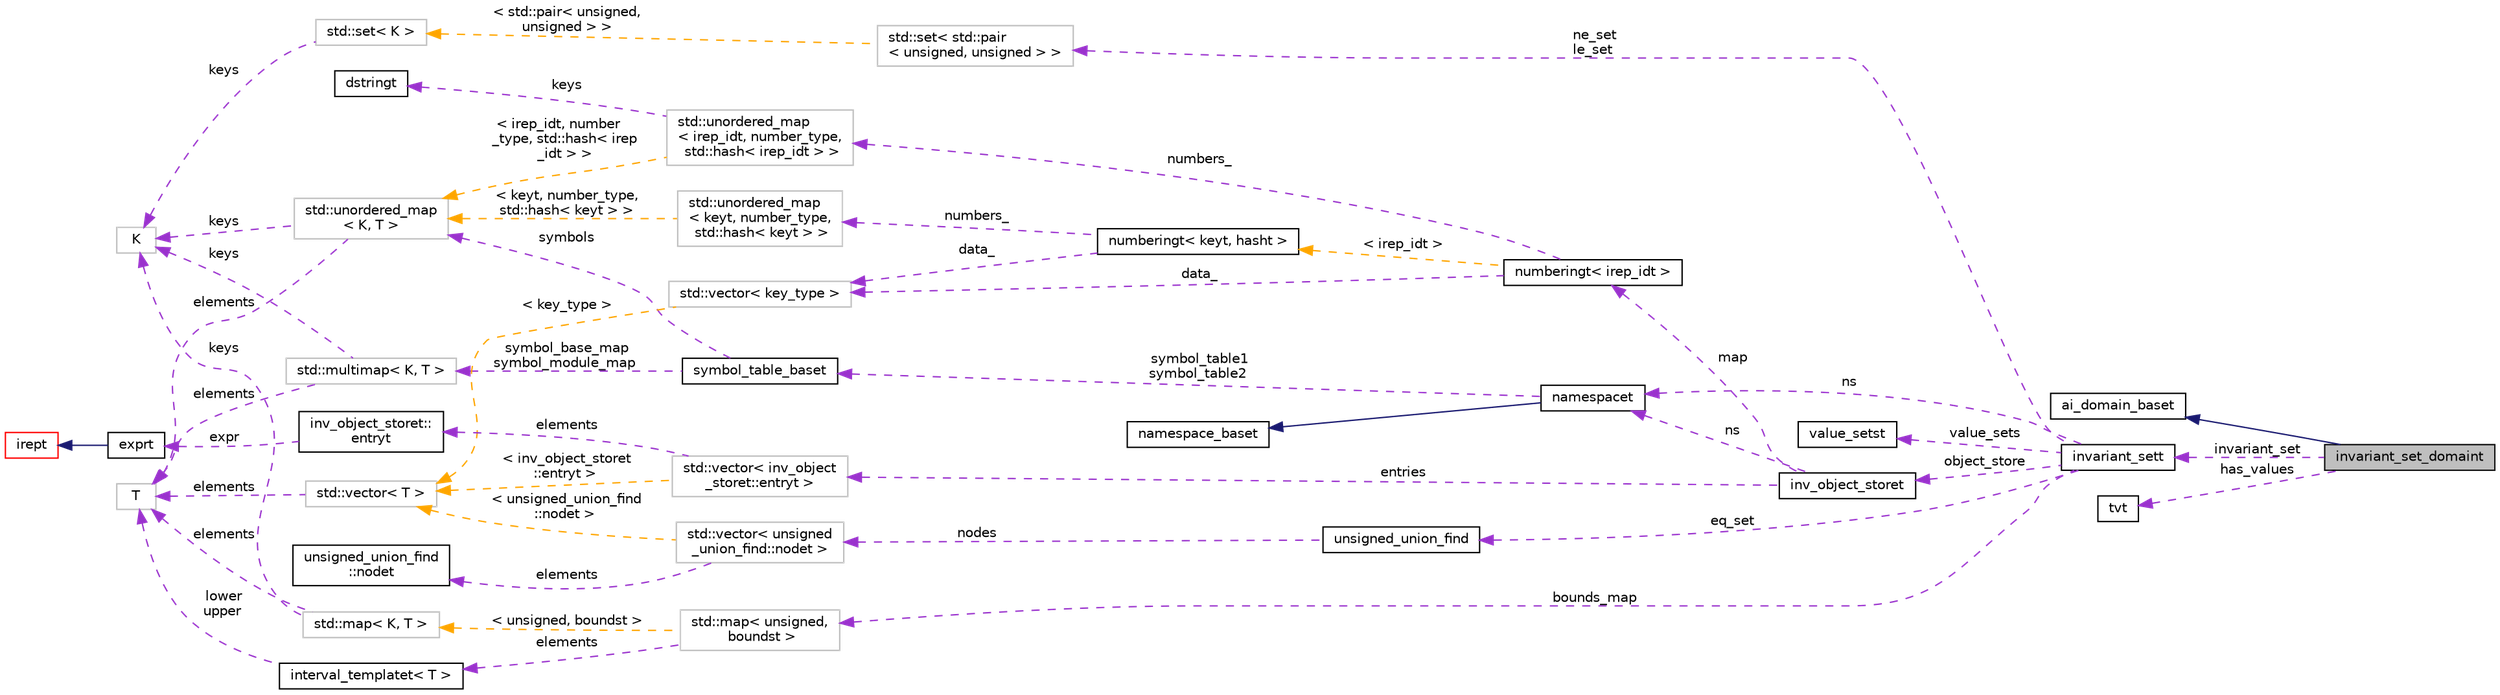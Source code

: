 digraph "invariant_set_domaint"
{
 // LATEX_PDF_SIZE
  bgcolor="transparent";
  edge [fontname="Helvetica",fontsize="10",labelfontname="Helvetica",labelfontsize="10"];
  node [fontname="Helvetica",fontsize="10",shape=record];
  rankdir="LR";
  Node1 [label="invariant_set_domaint",height=0.2,width=0.4,color="black", fillcolor="grey75", style="filled", fontcolor="black",tooltip=" "];
  Node2 -> Node1 [dir="back",color="midnightblue",fontsize="10",style="solid",fontname="Helvetica"];
  Node2 [label="ai_domain_baset",height=0.2,width=0.4,color="black",URL="$classai__domain__baset.html",tooltip="The interface offered by a domain, allows code to manipulate domains without knowing their exact type..."];
  Node3 -> Node1 [dir="back",color="darkorchid3",fontsize="10",style="dashed",label=" invariant_set" ,fontname="Helvetica"];
  Node3 [label="invariant_sett",height=0.2,width=0.4,color="black",URL="$classinvariant__sett.html",tooltip=" "];
  Node4 -> Node3 [dir="back",color="darkorchid3",fontsize="10",style="dashed",label=" object_store" ,fontname="Helvetica"];
  Node4 [label="inv_object_storet",height=0.2,width=0.4,color="black",URL="$classinv__object__storet.html",tooltip=" "];
  Node5 -> Node4 [dir="back",color="darkorchid3",fontsize="10",style="dashed",label=" ns" ,fontname="Helvetica"];
  Node5 [label="namespacet",height=0.2,width=0.4,color="black",URL="$classnamespacet.html",tooltip="A namespacet is essentially one or two symbol tables bound together, to allow for symbol lookups in t..."];
  Node6 -> Node5 [dir="back",color="midnightblue",fontsize="10",style="solid",fontname="Helvetica"];
  Node6 [label="namespace_baset",height=0.2,width=0.4,color="black",URL="$classnamespace__baset.html",tooltip="Basic interface for a namespace."];
  Node7 -> Node5 [dir="back",color="darkorchid3",fontsize="10",style="dashed",label=" symbol_table1\nsymbol_table2" ,fontname="Helvetica"];
  Node7 [label="symbol_table_baset",height=0.2,width=0.4,color="black",URL="$classsymbol__table__baset.html",tooltip="The symbol table base class interface."];
  Node8 -> Node7 [dir="back",color="darkorchid3",fontsize="10",style="dashed",label=" symbol_base_map\nsymbol_module_map" ,fontname="Helvetica"];
  Node8 [label="std::multimap\< K, T \>",height=0.2,width=0.4,color="grey75",tooltip="STL class."];
  Node9 -> Node8 [dir="back",color="darkorchid3",fontsize="10",style="dashed",label=" keys" ,fontname="Helvetica"];
  Node9 [label="K",height=0.2,width=0.4,color="grey75",tooltip=" "];
  Node10 -> Node8 [dir="back",color="darkorchid3",fontsize="10",style="dashed",label=" elements" ,fontname="Helvetica"];
  Node10 [label="T",height=0.2,width=0.4,color="grey75",tooltip=" "];
  Node11 -> Node7 [dir="back",color="darkorchid3",fontsize="10",style="dashed",label=" symbols" ,fontname="Helvetica"];
  Node11 [label="std::unordered_map\l\< K, T \>",height=0.2,width=0.4,color="grey75",tooltip="STL class."];
  Node9 -> Node11 [dir="back",color="darkorchid3",fontsize="10",style="dashed",label=" keys" ,fontname="Helvetica"];
  Node10 -> Node11 [dir="back",color="darkorchid3",fontsize="10",style="dashed",label=" elements" ,fontname="Helvetica"];
  Node12 -> Node4 [dir="back",color="darkorchid3",fontsize="10",style="dashed",label=" map" ,fontname="Helvetica"];
  Node12 [label="numberingt\< irep_idt \>",height=0.2,width=0.4,color="black",URL="$classnumberingt.html",tooltip=" "];
  Node13 -> Node12 [dir="back",color="darkorchid3",fontsize="10",style="dashed",label=" numbers_" ,fontname="Helvetica"];
  Node13 [label="std::unordered_map\l\< irep_idt, number_type,\l std::hash\< irep_idt \> \>",height=0.2,width=0.4,color="grey75",tooltip=" "];
  Node14 -> Node13 [dir="back",color="darkorchid3",fontsize="10",style="dashed",label=" keys" ,fontname="Helvetica"];
  Node14 [label="dstringt",height=0.2,width=0.4,color="black",URL="$classdstringt.html",tooltip="dstringt has one field, an unsigned integer no which is an index into a static table of strings."];
  Node11 -> Node13 [dir="back",color="orange",fontsize="10",style="dashed",label=" \< irep_idt, number\l_type, std::hash\< irep\l_idt \> \>" ,fontname="Helvetica"];
  Node15 -> Node12 [dir="back",color="darkorchid3",fontsize="10",style="dashed",label=" data_" ,fontname="Helvetica"];
  Node15 [label="std::vector\< key_type \>",height=0.2,width=0.4,color="grey75",tooltip=" "];
  Node16 -> Node15 [dir="back",color="orange",fontsize="10",style="dashed",label=" \< key_type \>" ,fontname="Helvetica"];
  Node16 [label="std::vector\< T \>",height=0.2,width=0.4,color="grey75",tooltip="STL class."];
  Node10 -> Node16 [dir="back",color="darkorchid3",fontsize="10",style="dashed",label=" elements" ,fontname="Helvetica"];
  Node17 -> Node12 [dir="back",color="orange",fontsize="10",style="dashed",label=" \< irep_idt \>" ,fontname="Helvetica"];
  Node17 [label="numberingt\< keyt, hasht \>",height=0.2,width=0.4,color="black",URL="$classnumberingt.html",tooltip=" "];
  Node18 -> Node17 [dir="back",color="darkorchid3",fontsize="10",style="dashed",label=" numbers_" ,fontname="Helvetica"];
  Node18 [label="std::unordered_map\l\< keyt, number_type,\l std::hash\< keyt \> \>",height=0.2,width=0.4,color="grey75",tooltip=" "];
  Node11 -> Node18 [dir="back",color="orange",fontsize="10",style="dashed",label=" \< keyt, number_type,\l std::hash\< keyt \> \>" ,fontname="Helvetica"];
  Node15 -> Node17 [dir="back",color="darkorchid3",fontsize="10",style="dashed",label=" data_" ,fontname="Helvetica"];
  Node19 -> Node4 [dir="back",color="darkorchid3",fontsize="10",style="dashed",label=" entries" ,fontname="Helvetica"];
  Node19 [label="std::vector\< inv_object\l_storet::entryt \>",height=0.2,width=0.4,color="grey75",tooltip=" "];
  Node20 -> Node19 [dir="back",color="darkorchid3",fontsize="10",style="dashed",label=" elements" ,fontname="Helvetica"];
  Node20 [label="inv_object_storet::\lentryt",height=0.2,width=0.4,color="black",URL="$structinv__object__storet_1_1entryt.html",tooltip=" "];
  Node21 -> Node20 [dir="back",color="darkorchid3",fontsize="10",style="dashed",label=" expr" ,fontname="Helvetica"];
  Node21 [label="exprt",height=0.2,width=0.4,color="black",URL="$classexprt.html",tooltip="Base class for all expressions."];
  Node22 -> Node21 [dir="back",color="midnightblue",fontsize="10",style="solid",fontname="Helvetica"];
  Node22 [label="irept",height=0.2,width=0.4,color="red",URL="$classirept.html",tooltip="There are a large number of kinds of tree structured or tree-like data in CPROVER."];
  Node16 -> Node19 [dir="back",color="orange",fontsize="10",style="dashed",label=" \< inv_object_storet\l::entryt \>" ,fontname="Helvetica"];
  Node28 -> Node3 [dir="back",color="darkorchid3",fontsize="10",style="dashed",label=" value_sets" ,fontname="Helvetica"];
  Node28 [label="value_setst",height=0.2,width=0.4,color="black",URL="$classvalue__setst.html",tooltip=" "];
  Node5 -> Node3 [dir="back",color="darkorchid3",fontsize="10",style="dashed",label=" ns" ,fontname="Helvetica"];
  Node29 -> Node3 [dir="back",color="darkorchid3",fontsize="10",style="dashed",label=" eq_set" ,fontname="Helvetica"];
  Node29 [label="unsigned_union_find",height=0.2,width=0.4,color="black",URL="$classunsigned__union__find.html",tooltip=" "];
  Node30 -> Node29 [dir="back",color="darkorchid3",fontsize="10",style="dashed",label=" nodes" ,fontname="Helvetica"];
  Node30 [label="std::vector\< unsigned\l_union_find::nodet \>",height=0.2,width=0.4,color="grey75",tooltip=" "];
  Node31 -> Node30 [dir="back",color="darkorchid3",fontsize="10",style="dashed",label=" elements" ,fontname="Helvetica"];
  Node31 [label="unsigned_union_find\l::nodet",height=0.2,width=0.4,color="black",URL="$structunsigned__union__find_1_1nodet.html",tooltip=" "];
  Node16 -> Node30 [dir="back",color="orange",fontsize="10",style="dashed",label=" \< unsigned_union_find\l::nodet \>" ,fontname="Helvetica"];
  Node32 -> Node3 [dir="back",color="darkorchid3",fontsize="10",style="dashed",label=" ne_set\nle_set" ,fontname="Helvetica"];
  Node32 [label="std::set\< std::pair\l\< unsigned, unsigned \> \>",height=0.2,width=0.4,color="grey75",tooltip=" "];
  Node33 -> Node32 [dir="back",color="orange",fontsize="10",style="dashed",label=" \< std::pair\< unsigned,\l unsigned \> \>" ,fontname="Helvetica"];
  Node33 [label="std::set\< K \>",height=0.2,width=0.4,color="grey75",tooltip="STL class."];
  Node9 -> Node33 [dir="back",color="darkorchid3",fontsize="10",style="dashed",label=" keys" ,fontname="Helvetica"];
  Node34 -> Node3 [dir="back",color="darkorchid3",fontsize="10",style="dashed",label=" bounds_map" ,fontname="Helvetica"];
  Node34 [label="std::map\< unsigned,\l boundst \>",height=0.2,width=0.4,color="grey75",tooltip=" "];
  Node35 -> Node34 [dir="back",color="darkorchid3",fontsize="10",style="dashed",label=" elements" ,fontname="Helvetica"];
  Node35 [label="interval_templatet\< T \>",height=0.2,width=0.4,color="black",URL="$classinterval__templatet.html",tooltip=" "];
  Node10 -> Node35 [dir="back",color="darkorchid3",fontsize="10",style="dashed",label=" lower\nupper" ,fontname="Helvetica"];
  Node36 -> Node34 [dir="back",color="orange",fontsize="10",style="dashed",label=" \< unsigned, boundst \>" ,fontname="Helvetica"];
  Node36 [label="std::map\< K, T \>",height=0.2,width=0.4,color="grey75",tooltip="STL class."];
  Node9 -> Node36 [dir="back",color="darkorchid3",fontsize="10",style="dashed",label=" keys" ,fontname="Helvetica"];
  Node10 -> Node36 [dir="back",color="darkorchid3",fontsize="10",style="dashed",label=" elements" ,fontname="Helvetica"];
  Node37 -> Node1 [dir="back",color="darkorchid3",fontsize="10",style="dashed",label=" has_values" ,fontname="Helvetica"];
  Node37 [label="tvt",height=0.2,width=0.4,color="black",URL="$classtvt.html",tooltip=" "];
}
